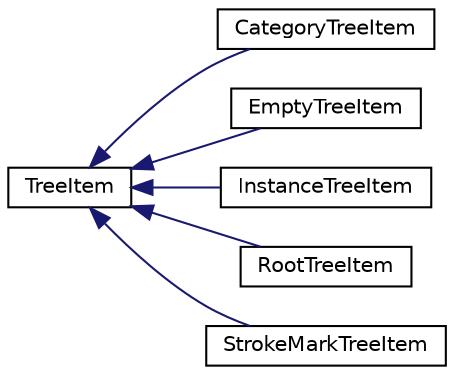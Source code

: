 digraph "Graphical Class Hierarchy"
{
  edge [fontname="Helvetica",fontsize="10",labelfontname="Helvetica",labelfontsize="10"];
  node [fontname="Helvetica",fontsize="10",shape=record];
  rankdir="LR";
  Node0 [label="TreeItem",height=0.2,width=0.4,color="black", fillcolor="white", style="filled",URL="$class_tree_item.html"];
  Node0 -> Node1 [dir="back",color="midnightblue",fontsize="10",style="solid",fontname="Helvetica"];
  Node1 [label="CategoryTreeItem",height=0.2,width=0.4,color="black", fillcolor="white", style="filled",URL="$class_category_tree_item.html"];
  Node0 -> Node2 [dir="back",color="midnightblue",fontsize="10",style="solid",fontname="Helvetica"];
  Node2 [label="EmptyTreeItem",height=0.2,width=0.4,color="black", fillcolor="white", style="filled",URL="$class_empty_tree_item.html",tooltip="This instance of the class represents a empty node in mark tree view. "];
  Node0 -> Node3 [dir="back",color="midnightblue",fontsize="10",style="solid",fontname="Helvetica"];
  Node3 [label="InstanceTreeItem",height=0.2,width=0.4,color="black", fillcolor="white", style="filled",URL="$class_instance_tree_item.html"];
  Node0 -> Node4 [dir="back",color="midnightblue",fontsize="10",style="solid",fontname="Helvetica"];
  Node4 [label="RootTreeItem",height=0.2,width=0.4,color="black", fillcolor="white", style="filled",URL="$class_root_tree_item.html",tooltip="This class represents the root node in the mark tree view. "];
  Node0 -> Node5 [dir="back",color="midnightblue",fontsize="10",style="solid",fontname="Helvetica"];
  Node5 [label="StrokeMarkTreeItem",height=0.2,width=0.4,color="black", fillcolor="white", style="filled",URL="$class_stroke_mark_tree_item.html"];
}
